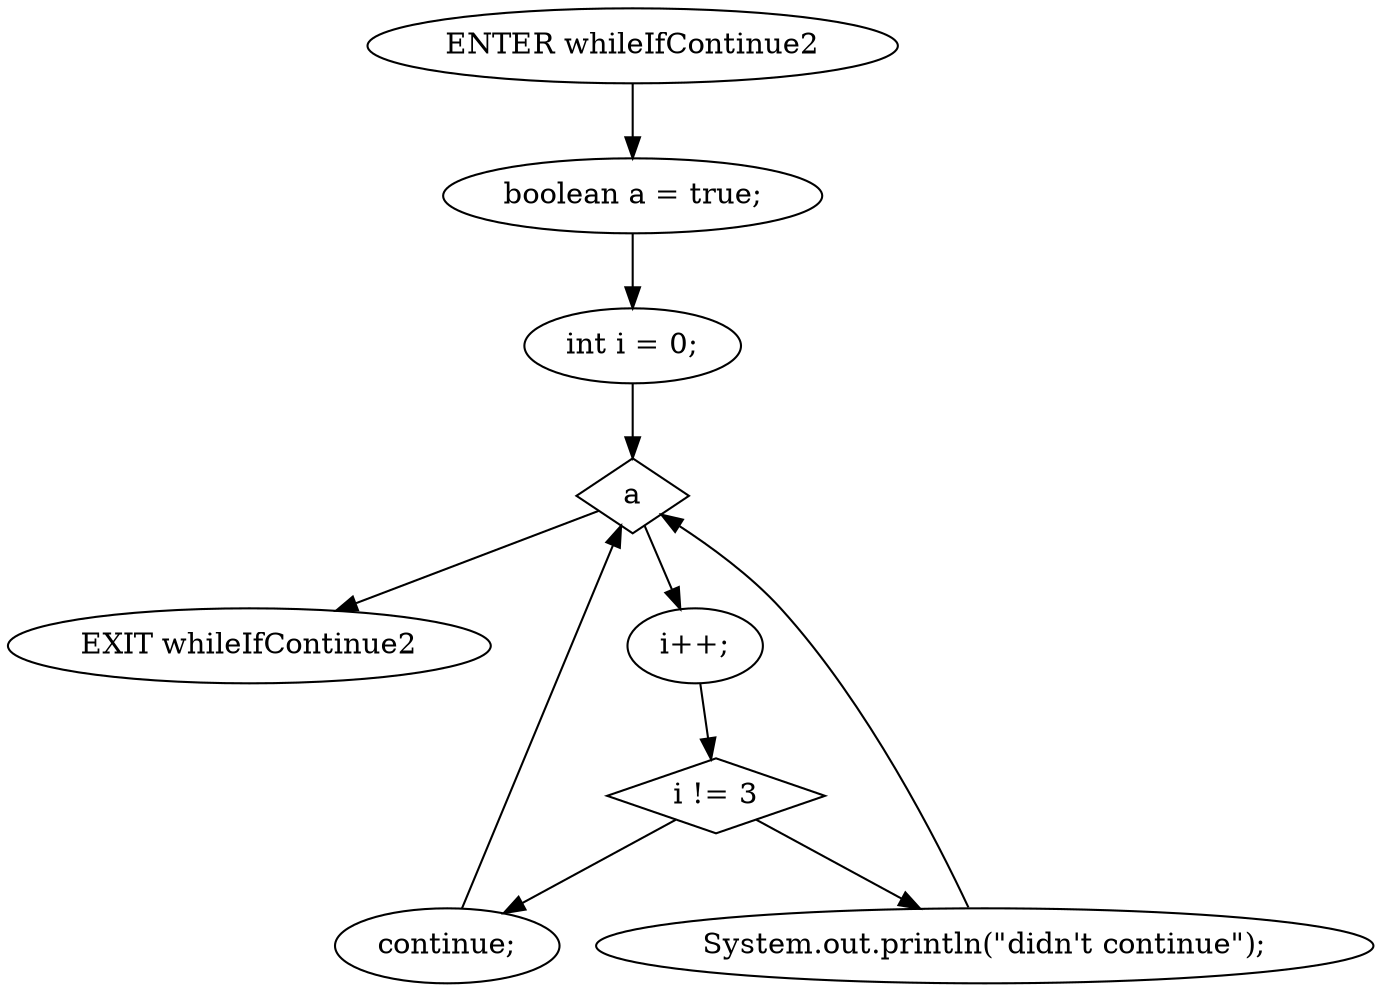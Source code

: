 digraph G {
  0 [ label="ENTER whileIfContinue2" ];
  1 [ label="EXIT whileIfContinue2" ];
  2 [ label="boolean a = true;" ];
  3 [ label="int i = 0;" ];
  4 [ shape="diamond" label="a" ];
  5 [ label="i++;" ];
  6 [ shape="diamond" label="i != 3" ];
  7 [ label="continue;" ];
  8 [ label="System.out.println(\"didn't continue\");" ];
  0 -> 2;
  2 -> 3;
  3 -> 4;
  4 -> 5;
  5 -> 6;
  6 -> 7;
  6 -> 8;
  8 -> 4;
  7 -> 4;
  4 -> 1;
}
